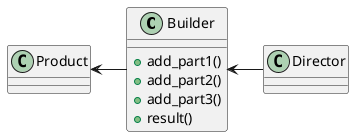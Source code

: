 @startuml

Builder <--R Director
Product <--R Builder

class Builder {
+ add_part1()
+ add_part2()
+ add_part3()
+ result()
}

@enduml